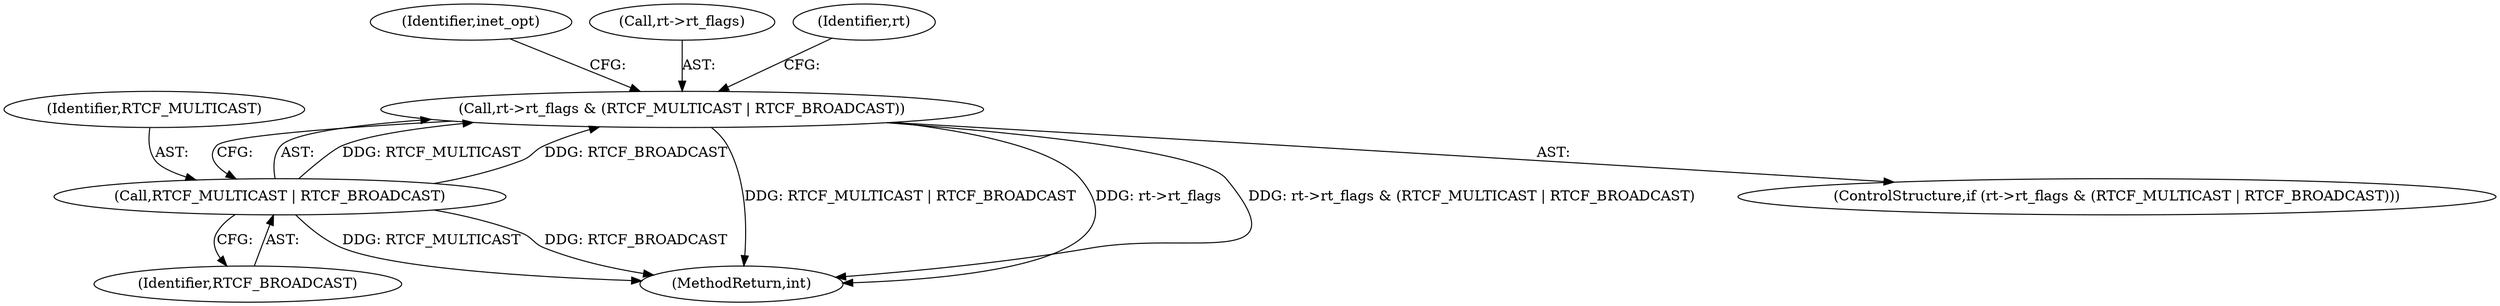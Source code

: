 digraph "0_linux_f6d8bd051c391c1c0458a30b2a7abcd939329259@pointer" {
"1000232" [label="(Call,rt->rt_flags & (RTCF_MULTICAST | RTCF_BROADCAST))"];
"1000236" [label="(Call,RTCF_MULTICAST | RTCF_BROADCAST)"];
"1000238" [label="(Identifier,RTCF_BROADCAST)"];
"1000237" [label="(Identifier,RTCF_MULTICAST)"];
"1000248" [label="(Identifier,inet_opt)"];
"1000412" [label="(MethodReturn,int)"];
"1000231" [label="(ControlStructure,if (rt->rt_flags & (RTCF_MULTICAST | RTCF_BROADCAST)))"];
"1000236" [label="(Call,RTCF_MULTICAST | RTCF_BROADCAST)"];
"1000232" [label="(Call,rt->rt_flags & (RTCF_MULTICAST | RTCF_BROADCAST))"];
"1000233" [label="(Call,rt->rt_flags)"];
"1000241" [label="(Identifier,rt)"];
"1000232" -> "1000231"  [label="AST: "];
"1000232" -> "1000236"  [label="CFG: "];
"1000233" -> "1000232"  [label="AST: "];
"1000236" -> "1000232"  [label="AST: "];
"1000241" -> "1000232"  [label="CFG: "];
"1000248" -> "1000232"  [label="CFG: "];
"1000232" -> "1000412"  [label="DDG: RTCF_MULTICAST | RTCF_BROADCAST"];
"1000232" -> "1000412"  [label="DDG: rt->rt_flags"];
"1000232" -> "1000412"  [label="DDG: rt->rt_flags & (RTCF_MULTICAST | RTCF_BROADCAST)"];
"1000236" -> "1000232"  [label="DDG: RTCF_MULTICAST"];
"1000236" -> "1000232"  [label="DDG: RTCF_BROADCAST"];
"1000236" -> "1000238"  [label="CFG: "];
"1000237" -> "1000236"  [label="AST: "];
"1000238" -> "1000236"  [label="AST: "];
"1000236" -> "1000412"  [label="DDG: RTCF_MULTICAST"];
"1000236" -> "1000412"  [label="DDG: RTCF_BROADCAST"];
}
